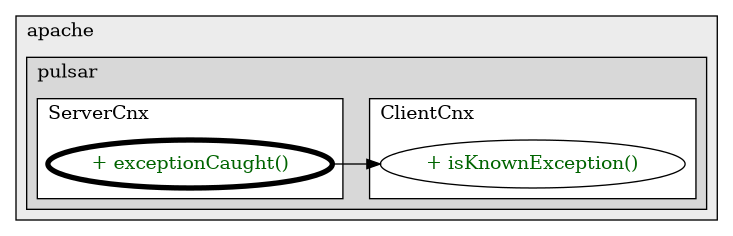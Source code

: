 @startuml

/' diagram meta data start
config=CallConfiguration;
{
  "rootMethod": "org.apache.pulsar.broker.service.ServerCnx#exceptionCaught(ChannelHandlerContext,Throwable)",
  "projectClassification": {
    "searchMode": "OpenProject", // OpenProject, AllProjects
    "includedProjects": "",
    "pathEndKeywords": "*.impl",
    "isClientPath": "",
    "isClientName": "",
    "isTestPath": "",
    "isTestName": "",
    "isMappingPath": "",
    "isMappingName": "",
    "isDataAccessPath": "",
    "isDataAccessName": "",
    "isDataStructurePath": "",
    "isDataStructureName": "",
    "isInterfaceStructuresPath": "",
    "isInterfaceStructuresName": "",
    "isEntryPointPath": "",
    "isEntryPointName": "",
    "treatFinalFieldsAsMandatory": false
  },
  "graphRestriction": {
    "classPackageExcludeFilter": "",
    "classPackageIncludeFilter": "",
    "classNameExcludeFilter": "",
    "classNameIncludeFilter": "",
    "methodNameExcludeFilter": "",
    "methodNameIncludeFilter": "",
    "removeByInheritance": "", // inheritance/annotation based filtering is done in a second step
    "removeByAnnotation": "",
    "removeByClassPackage": "", // cleanup the graph after inheritance/annotation based filtering is done
    "removeByClassName": "",
    "cutMappings": false,
    "cutEnum": true,
    "cutTests": true,
    "cutClient": true,
    "cutDataAccess": true,
    "cutInterfaceStructures": true,
    "cutDataStructures": true,
    "cutGetterAndSetter": true,
    "cutConstructors": true
  },
  "graphTraversal": {
    "forwardDepth": 3,
    "backwardDepth": 3,
    "classPackageExcludeFilter": "",
    "classPackageIncludeFilter": "",
    "classNameExcludeFilter": "",
    "classNameIncludeFilter": "",
    "methodNameExcludeFilter": "",
    "methodNameIncludeFilter": "",
    "hideMappings": false,
    "hideDataStructures": false,
    "hidePrivateMethods": true,
    "hideInterfaceCalls": true, // indirection: implementation -> interface (is hidden) -> implementation
    "onlyShowApplicationEntryPoints": false, // root node is included
    "useMethodCallsForStructureDiagram": "ForwardOnly" // ForwardOnly, BothDirections, No
  },
  "details": {
    "aggregation": "GroupByClass", // ByClass, GroupByClass, None
    "showMethodParametersTypes": false,
    "showMethodParametersNames": false,
    "showMethodReturnType": false,
    "showPackageLevels": 2,
    "showCallOrder": false,
    "edgeMode": "MethodsOnly", // TypesOnly, MethodsOnly, TypesAndMethods, MethodsAndDirectTypeUsage
    "showDetailedClassStructure": false
  },
  "rootClass": "org.apache.pulsar.broker.service.ServerCnx",
  "extensionCallbackMethod": "" // qualified.class.name#methodName - signature: public static String method(String)
}
diagram meta data end '/



digraph g {
    rankdir="LR"
    splines=polyline
    

'nodes 
subgraph cluster_1411517106 { 
   	label=apache
	labeljust=l
	fillcolor="#ececec"
	style=filled
   
   subgraph cluster_523310109 { 
   	label=pulsar
	labeljust=l
	fillcolor="#d8d8d8"
	style=filled
   
   subgraph cluster_1046280548 { 
   	label=ClientCnx
	labeljust=l
	fillcolor=white
	style=filled
   
   ClientCnx12001400XXXisKnownException748255520[
	label="+ isKnownException()"
	style=filled
	fillcolor=white
	tooltip="ClientCnx

null"
	fontcolor=darkgreen
];
} 

subgraph cluster_923169591 { 
   	label=ServerCnx
	labeljust=l
	fillcolor=white
	style=filled
   
   ServerCnx1718290011XXXexceptionCaught668541540[
	label="+ exceptionCaught()"
	style=filled
	fillcolor=white
	tooltip="ServerCnx

null"
	penwidth=4
	fontcolor=darkgreen
];
} 
} 
} 

'edges    
ServerCnx1718290011XXXexceptionCaught668541540 -> ClientCnx12001400XXXisKnownException748255520;
    
}
@enduml